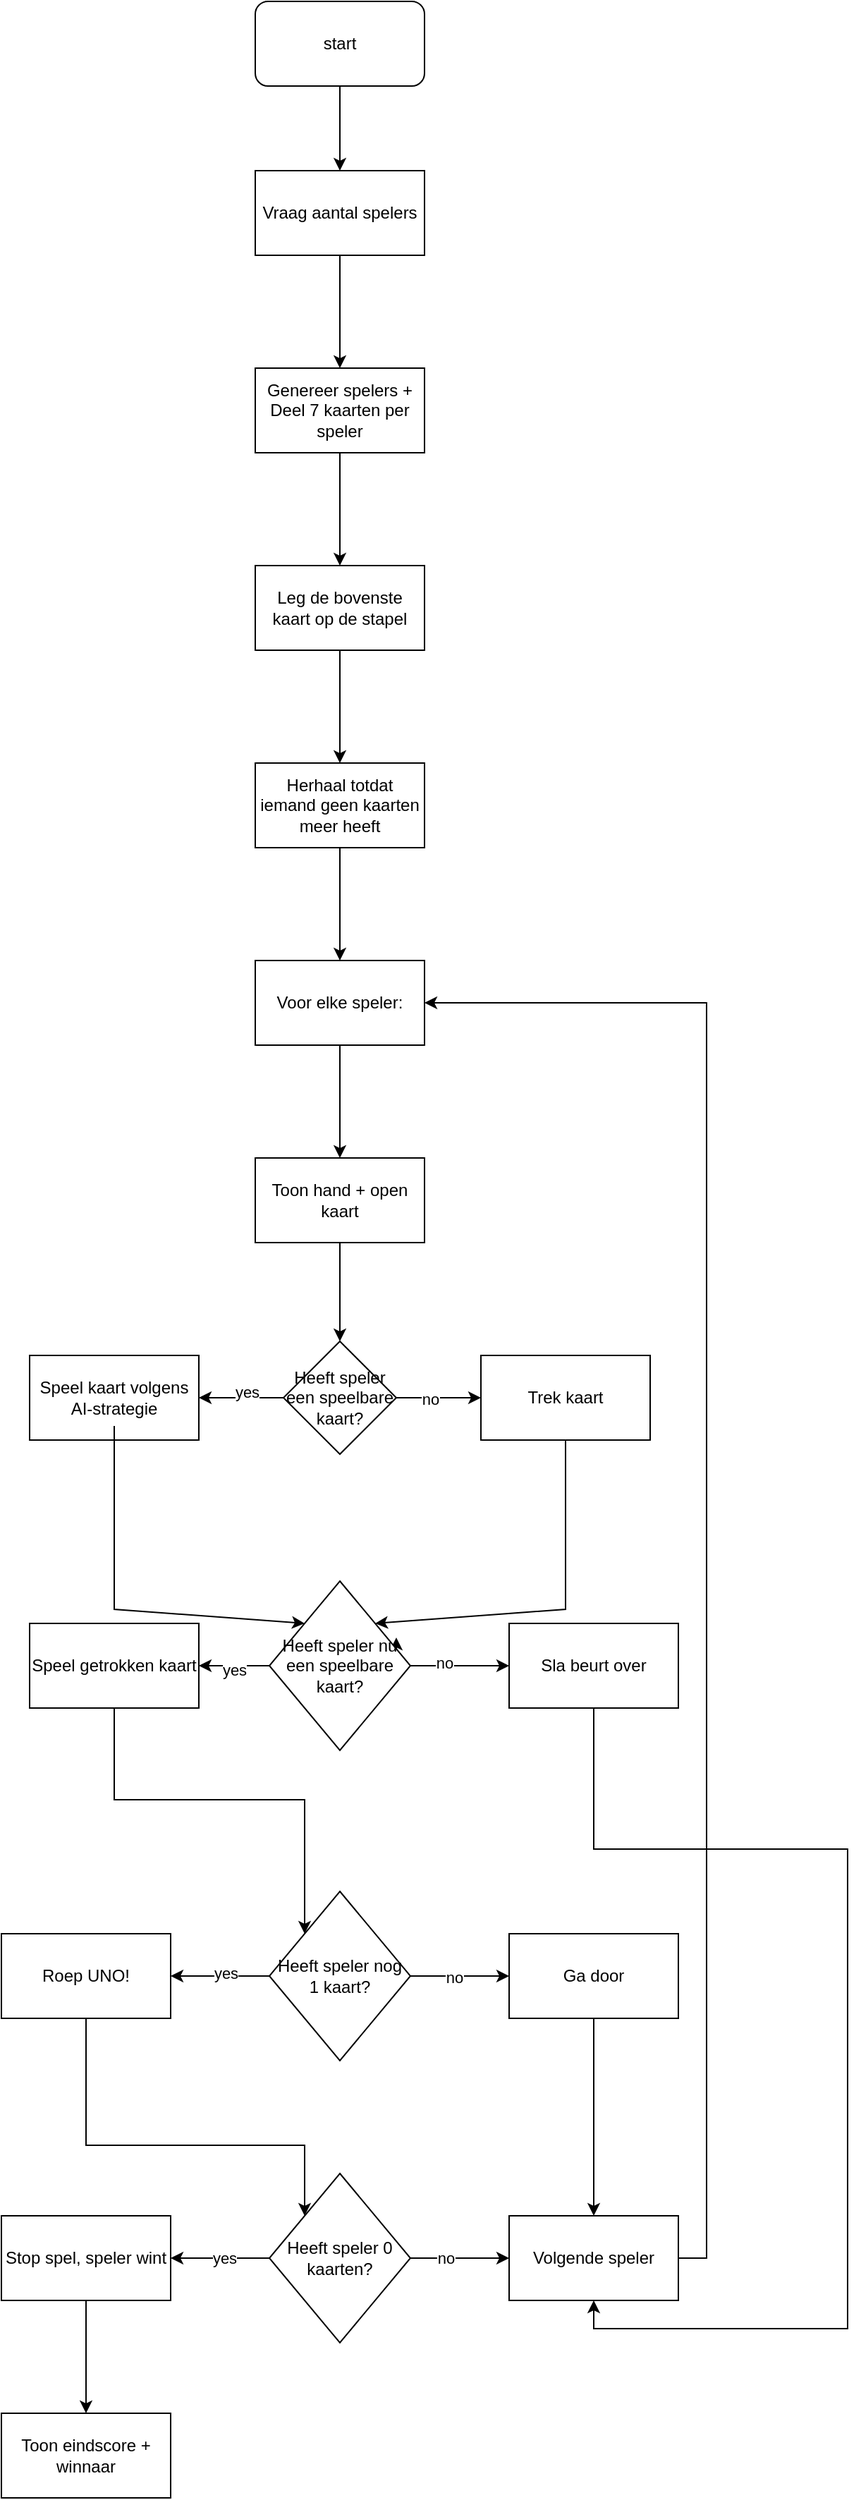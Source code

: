 <mxfile version="27.0.6">
  <diagram name="Pagina-1" id="78qvNJ7CUZDxVuWQFkL6">
    <mxGraphModel dx="2934" dy="1391" grid="1" gridSize="10" guides="1" tooltips="1" connect="1" arrows="1" fold="1" page="1" pageScale="1" pageWidth="827" pageHeight="1169" math="0" shadow="0">
      <root>
        <mxCell id="0" />
        <mxCell id="1" parent="0" />
        <mxCell id="7To4QfRpWMrjk9SUkqjW-9" value="" style="edgeStyle=orthogonalEdgeStyle;rounded=0;orthogonalLoop=1;jettySize=auto;html=1;" edge="1" parent="1" source="7To4QfRpWMrjk9SUkqjW-1" target="7To4QfRpWMrjk9SUkqjW-8">
          <mxGeometry relative="1" as="geometry" />
        </mxCell>
        <mxCell id="7To4QfRpWMrjk9SUkqjW-1" value="start" style="rounded=1;whiteSpace=wrap;html=1;" vertex="1" parent="1">
          <mxGeometry x="-690" y="280" width="120" height="60" as="geometry" />
        </mxCell>
        <mxCell id="7To4QfRpWMrjk9SUkqjW-11" value="" style="edgeStyle=orthogonalEdgeStyle;rounded=0;orthogonalLoop=1;jettySize=auto;html=1;" edge="1" parent="1" source="7To4QfRpWMrjk9SUkqjW-8" target="7To4QfRpWMrjk9SUkqjW-10">
          <mxGeometry relative="1" as="geometry" />
        </mxCell>
        <mxCell id="7To4QfRpWMrjk9SUkqjW-8" value="Vraag aantal spelers" style="rounded=0;whiteSpace=wrap;html=1;" vertex="1" parent="1">
          <mxGeometry x="-690" y="400" width="120" height="60" as="geometry" />
        </mxCell>
        <mxCell id="7To4QfRpWMrjk9SUkqjW-13" value="" style="edgeStyle=orthogonalEdgeStyle;rounded=0;orthogonalLoop=1;jettySize=auto;html=1;" edge="1" parent="1" source="7To4QfRpWMrjk9SUkqjW-10" target="7To4QfRpWMrjk9SUkqjW-12">
          <mxGeometry relative="1" as="geometry" />
        </mxCell>
        <mxCell id="7To4QfRpWMrjk9SUkqjW-10" value="Genereer spelers + Deel 7 kaarten per speler" style="rounded=0;whiteSpace=wrap;html=1;" vertex="1" parent="1">
          <mxGeometry x="-690" y="540" width="120" height="60" as="geometry" />
        </mxCell>
        <mxCell id="7To4QfRpWMrjk9SUkqjW-15" value="" style="edgeStyle=orthogonalEdgeStyle;rounded=0;orthogonalLoop=1;jettySize=auto;html=1;" edge="1" parent="1" source="7To4QfRpWMrjk9SUkqjW-12" target="7To4QfRpWMrjk9SUkqjW-14">
          <mxGeometry relative="1" as="geometry" />
        </mxCell>
        <mxCell id="7To4QfRpWMrjk9SUkqjW-12" value="Leg de bovenste kaart op de stapel" style="rounded=0;whiteSpace=wrap;html=1;" vertex="1" parent="1">
          <mxGeometry x="-690" y="680" width="120" height="60" as="geometry" />
        </mxCell>
        <mxCell id="7To4QfRpWMrjk9SUkqjW-17" value="" style="edgeStyle=orthogonalEdgeStyle;rounded=0;orthogonalLoop=1;jettySize=auto;html=1;" edge="1" parent="1" source="7To4QfRpWMrjk9SUkqjW-14" target="7To4QfRpWMrjk9SUkqjW-16">
          <mxGeometry relative="1" as="geometry" />
        </mxCell>
        <mxCell id="7To4QfRpWMrjk9SUkqjW-14" value="Herhaal totdat iemand geen kaarten meer heeft" style="rounded=0;whiteSpace=wrap;html=1;" vertex="1" parent="1">
          <mxGeometry x="-690" y="820" width="120" height="60" as="geometry" />
        </mxCell>
        <mxCell id="7To4QfRpWMrjk9SUkqjW-19" value="" style="edgeStyle=orthogonalEdgeStyle;rounded=0;orthogonalLoop=1;jettySize=auto;html=1;" edge="1" parent="1" source="7To4QfRpWMrjk9SUkqjW-16" target="7To4QfRpWMrjk9SUkqjW-18">
          <mxGeometry relative="1" as="geometry" />
        </mxCell>
        <mxCell id="7To4QfRpWMrjk9SUkqjW-16" value="Voor elke speler:" style="rounded=0;whiteSpace=wrap;html=1;" vertex="1" parent="1">
          <mxGeometry x="-690" y="960" width="120" height="60" as="geometry" />
        </mxCell>
        <mxCell id="7To4QfRpWMrjk9SUkqjW-21" value="" style="edgeStyle=orthogonalEdgeStyle;rounded=0;orthogonalLoop=1;jettySize=auto;html=1;" edge="1" parent="1" source="7To4QfRpWMrjk9SUkqjW-18" target="7To4QfRpWMrjk9SUkqjW-20">
          <mxGeometry relative="1" as="geometry" />
        </mxCell>
        <mxCell id="7To4QfRpWMrjk9SUkqjW-18" value="Toon hand + open kaart" style="rounded=0;whiteSpace=wrap;html=1;" vertex="1" parent="1">
          <mxGeometry x="-690" y="1100" width="120" height="60" as="geometry" />
        </mxCell>
        <mxCell id="7To4QfRpWMrjk9SUkqjW-25" value="" style="edgeStyle=orthogonalEdgeStyle;rounded=0;orthogonalLoop=1;jettySize=auto;html=1;" edge="1" parent="1" source="7To4QfRpWMrjk9SUkqjW-20" target="7To4QfRpWMrjk9SUkqjW-24">
          <mxGeometry relative="1" as="geometry" />
        </mxCell>
        <mxCell id="7To4QfRpWMrjk9SUkqjW-29" value="yes" style="edgeLabel;html=1;align=center;verticalAlign=middle;resizable=0;points=[];" vertex="1" connectable="0" parent="7To4QfRpWMrjk9SUkqjW-25">
          <mxGeometry x="-0.12" y="-4" relative="1" as="geometry">
            <mxPoint as="offset" />
          </mxGeometry>
        </mxCell>
        <mxCell id="7To4QfRpWMrjk9SUkqjW-27" value="" style="edgeStyle=orthogonalEdgeStyle;rounded=0;orthogonalLoop=1;jettySize=auto;html=1;" edge="1" parent="1" source="7To4QfRpWMrjk9SUkqjW-20" target="7To4QfRpWMrjk9SUkqjW-26">
          <mxGeometry relative="1" as="geometry" />
        </mxCell>
        <mxCell id="7To4QfRpWMrjk9SUkqjW-30" value="no" style="edgeLabel;html=1;align=center;verticalAlign=middle;resizable=0;points=[];" vertex="1" connectable="0" parent="7To4QfRpWMrjk9SUkqjW-27">
          <mxGeometry x="-0.213" y="-1" relative="1" as="geometry">
            <mxPoint as="offset" />
          </mxGeometry>
        </mxCell>
        <mxCell id="7To4QfRpWMrjk9SUkqjW-20" value="Heeft speler een speelbare kaart?" style="rhombus;whiteSpace=wrap;html=1;rounded=0;" vertex="1" parent="1">
          <mxGeometry x="-670" y="1230" width="80" height="80" as="geometry" />
        </mxCell>
        <mxCell id="7To4QfRpWMrjk9SUkqjW-24" value="Speel kaart volgens AI-strategie" style="whiteSpace=wrap;html=1;rounded=0;" vertex="1" parent="1">
          <mxGeometry x="-850" y="1240" width="120" height="60" as="geometry" />
        </mxCell>
        <mxCell id="7To4QfRpWMrjk9SUkqjW-26" value="Trek kaart" style="whiteSpace=wrap;html=1;rounded=0;" vertex="1" parent="1">
          <mxGeometry x="-530" y="1240" width="120" height="60" as="geometry" />
        </mxCell>
        <mxCell id="7To4QfRpWMrjk9SUkqjW-34" style="edgeStyle=orthogonalEdgeStyle;rounded=0;orthogonalLoop=1;jettySize=auto;html=1;exitX=1;exitY=0.5;exitDx=0;exitDy=0;" edge="1" parent="1" source="7To4QfRpWMrjk9SUkqjW-28">
          <mxGeometry relative="1" as="geometry">
            <mxPoint x="-590" y="1440" as="targetPoint" />
          </mxGeometry>
        </mxCell>
        <mxCell id="7To4QfRpWMrjk9SUkqjW-36" value="" style="edgeStyle=orthogonalEdgeStyle;rounded=0;orthogonalLoop=1;jettySize=auto;html=1;" edge="1" parent="1" source="7To4QfRpWMrjk9SUkqjW-28" target="7To4QfRpWMrjk9SUkqjW-35">
          <mxGeometry relative="1" as="geometry" />
        </mxCell>
        <mxCell id="7To4QfRpWMrjk9SUkqjW-40" value="no" style="edgeLabel;html=1;align=center;verticalAlign=middle;resizable=0;points=[];" vertex="1" connectable="0" parent="7To4QfRpWMrjk9SUkqjW-36">
          <mxGeometry x="-0.309" y="2" relative="1" as="geometry">
            <mxPoint as="offset" />
          </mxGeometry>
        </mxCell>
        <mxCell id="7To4QfRpWMrjk9SUkqjW-38" value="" style="edgeStyle=orthogonalEdgeStyle;rounded=0;orthogonalLoop=1;jettySize=auto;html=1;" edge="1" parent="1" source="7To4QfRpWMrjk9SUkqjW-28" target="7To4QfRpWMrjk9SUkqjW-37">
          <mxGeometry relative="1" as="geometry" />
        </mxCell>
        <mxCell id="7To4QfRpWMrjk9SUkqjW-39" value="yes" style="edgeLabel;html=1;align=center;verticalAlign=middle;resizable=0;points=[];" vertex="1" connectable="0" parent="7To4QfRpWMrjk9SUkqjW-38">
          <mxGeometry x="-0.008" y="3" relative="1" as="geometry">
            <mxPoint as="offset" />
          </mxGeometry>
        </mxCell>
        <mxCell id="7To4QfRpWMrjk9SUkqjW-28" value="Heeft speler nu een speelbare kaart?" style="rhombus;whiteSpace=wrap;html=1;" vertex="1" parent="1">
          <mxGeometry x="-680" y="1400" width="100" height="120" as="geometry" />
        </mxCell>
        <mxCell id="7To4QfRpWMrjk9SUkqjW-32" value="" style="endArrow=classic;html=1;rounded=0;exitX=0.5;exitY=1;exitDx=0;exitDy=0;entryX=1;entryY=0;entryDx=0;entryDy=0;" edge="1" parent="1" source="7To4QfRpWMrjk9SUkqjW-26" target="7To4QfRpWMrjk9SUkqjW-28">
          <mxGeometry width="50" height="50" relative="1" as="geometry">
            <mxPoint x="-470" y="1460" as="sourcePoint" />
            <mxPoint x="-420" y="1410" as="targetPoint" />
            <Array as="points">
              <mxPoint x="-470" y="1420" />
            </Array>
          </mxGeometry>
        </mxCell>
        <mxCell id="7To4QfRpWMrjk9SUkqjW-33" value="" style="endArrow=classic;html=1;rounded=0;exitX=0.5;exitY=1;exitDx=0;exitDy=0;" edge="1" parent="1">
          <mxGeometry width="50" height="50" relative="1" as="geometry">
            <mxPoint x="-790" y="1290" as="sourcePoint" />
            <mxPoint x="-655" y="1430" as="targetPoint" />
            <Array as="points">
              <mxPoint x="-790" y="1360" />
              <mxPoint x="-790" y="1370" />
              <mxPoint x="-790" y="1420" />
            </Array>
          </mxGeometry>
        </mxCell>
        <mxCell id="7To4QfRpWMrjk9SUkqjW-45" style="edgeStyle=orthogonalEdgeStyle;rounded=0;orthogonalLoop=1;jettySize=auto;html=1;exitX=0.5;exitY=1;exitDx=0;exitDy=0;entryX=0.5;entryY=1;entryDx=0;entryDy=0;" edge="1" parent="1" source="7To4QfRpWMrjk9SUkqjW-35" target="7To4QfRpWMrjk9SUkqjW-57">
          <mxGeometry relative="1" as="geometry">
            <Array as="points">
              <mxPoint x="-450" y="1590" />
              <mxPoint x="-270" y="1590" />
              <mxPoint x="-270" y="1930" />
              <mxPoint x="-450" y="1930" />
            </Array>
          </mxGeometry>
        </mxCell>
        <mxCell id="7To4QfRpWMrjk9SUkqjW-35" value="Sla beurt over" style="whiteSpace=wrap;html=1;" vertex="1" parent="1">
          <mxGeometry x="-510" y="1430" width="120" height="60" as="geometry" />
        </mxCell>
        <mxCell id="7To4QfRpWMrjk9SUkqjW-46" style="edgeStyle=orthogonalEdgeStyle;rounded=0;orthogonalLoop=1;jettySize=auto;html=1;exitX=0.5;exitY=1;exitDx=0;exitDy=0;entryX=0;entryY=0;entryDx=0;entryDy=0;" edge="1" parent="1" source="7To4QfRpWMrjk9SUkqjW-37" target="7To4QfRpWMrjk9SUkqjW-43">
          <mxGeometry relative="1" as="geometry" />
        </mxCell>
        <mxCell id="7To4QfRpWMrjk9SUkqjW-37" value="Speel getrokken kaart" style="whiteSpace=wrap;html=1;" vertex="1" parent="1">
          <mxGeometry x="-850" y="1430" width="120" height="60" as="geometry" />
        </mxCell>
        <mxCell id="7To4QfRpWMrjk9SUkqjW-48" value="" style="edgeStyle=orthogonalEdgeStyle;rounded=0;orthogonalLoop=1;jettySize=auto;html=1;" edge="1" parent="1" source="7To4QfRpWMrjk9SUkqjW-43" target="7To4QfRpWMrjk9SUkqjW-47">
          <mxGeometry relative="1" as="geometry" />
        </mxCell>
        <mxCell id="7To4QfRpWMrjk9SUkqjW-51" value="no" style="edgeLabel;html=1;align=center;verticalAlign=middle;resizable=0;points=[];" vertex="1" connectable="0" parent="7To4QfRpWMrjk9SUkqjW-48">
          <mxGeometry x="-0.109" y="-1" relative="1" as="geometry">
            <mxPoint as="offset" />
          </mxGeometry>
        </mxCell>
        <mxCell id="7To4QfRpWMrjk9SUkqjW-50" value="" style="edgeStyle=orthogonalEdgeStyle;rounded=0;orthogonalLoop=1;jettySize=auto;html=1;" edge="1" parent="1" source="7To4QfRpWMrjk9SUkqjW-43" target="7To4QfRpWMrjk9SUkqjW-49">
          <mxGeometry relative="1" as="geometry" />
        </mxCell>
        <mxCell id="7To4QfRpWMrjk9SUkqjW-52" value="yes" style="edgeLabel;html=1;align=center;verticalAlign=middle;resizable=0;points=[];" vertex="1" connectable="0" parent="7To4QfRpWMrjk9SUkqjW-50">
          <mxGeometry x="-0.12" y="-2" relative="1" as="geometry">
            <mxPoint as="offset" />
          </mxGeometry>
        </mxCell>
        <mxCell id="7To4QfRpWMrjk9SUkqjW-43" value="Heeft speler nog 1 kaart?" style="rhombus;whiteSpace=wrap;html=1;" vertex="1" parent="1">
          <mxGeometry x="-680" y="1620" width="100" height="120" as="geometry" />
        </mxCell>
        <mxCell id="7To4QfRpWMrjk9SUkqjW-55" style="edgeStyle=orthogonalEdgeStyle;rounded=0;orthogonalLoop=1;jettySize=auto;html=1;entryX=0.5;entryY=0;entryDx=0;entryDy=0;" edge="1" parent="1" source="7To4QfRpWMrjk9SUkqjW-47" target="7To4QfRpWMrjk9SUkqjW-57">
          <mxGeometry relative="1" as="geometry">
            <Array as="points">
              <mxPoint x="-450" y="1820" />
              <mxPoint x="-450" y="1820" />
            </Array>
          </mxGeometry>
        </mxCell>
        <mxCell id="7To4QfRpWMrjk9SUkqjW-47" value="Ga door" style="whiteSpace=wrap;html=1;" vertex="1" parent="1">
          <mxGeometry x="-510" y="1650" width="120" height="60" as="geometry" />
        </mxCell>
        <mxCell id="7To4QfRpWMrjk9SUkqjW-56" style="edgeStyle=orthogonalEdgeStyle;rounded=0;orthogonalLoop=1;jettySize=auto;html=1;exitX=0.5;exitY=1;exitDx=0;exitDy=0;entryX=0;entryY=0;entryDx=0;entryDy=0;" edge="1" parent="1" source="7To4QfRpWMrjk9SUkqjW-49" target="7To4QfRpWMrjk9SUkqjW-53">
          <mxGeometry relative="1" as="geometry">
            <Array as="points">
              <mxPoint x="-810" y="1800" />
              <mxPoint x="-655" y="1800" />
            </Array>
          </mxGeometry>
        </mxCell>
        <mxCell id="7To4QfRpWMrjk9SUkqjW-49" value="Roep UNO!" style="whiteSpace=wrap;html=1;" vertex="1" parent="1">
          <mxGeometry x="-870" y="1650" width="120" height="60" as="geometry" />
        </mxCell>
        <mxCell id="7To4QfRpWMrjk9SUkqjW-58" value="" style="edgeStyle=orthogonalEdgeStyle;rounded=0;orthogonalLoop=1;jettySize=auto;html=1;" edge="1" parent="1" source="7To4QfRpWMrjk9SUkqjW-53" target="7To4QfRpWMrjk9SUkqjW-57">
          <mxGeometry relative="1" as="geometry" />
        </mxCell>
        <mxCell id="7To4QfRpWMrjk9SUkqjW-62" value="no" style="edgeLabel;html=1;align=center;verticalAlign=middle;resizable=0;points=[];" vertex="1" connectable="0" parent="7To4QfRpWMrjk9SUkqjW-58">
          <mxGeometry x="-0.28" relative="1" as="geometry">
            <mxPoint as="offset" />
          </mxGeometry>
        </mxCell>
        <mxCell id="7To4QfRpWMrjk9SUkqjW-60" value="" style="edgeStyle=orthogonalEdgeStyle;rounded=0;orthogonalLoop=1;jettySize=auto;html=1;" edge="1" parent="1" source="7To4QfRpWMrjk9SUkqjW-53" target="7To4QfRpWMrjk9SUkqjW-59">
          <mxGeometry relative="1" as="geometry" />
        </mxCell>
        <mxCell id="7To4QfRpWMrjk9SUkqjW-61" value="yes" style="edgeLabel;html=1;align=center;verticalAlign=middle;resizable=0;points=[];" vertex="1" connectable="0" parent="7To4QfRpWMrjk9SUkqjW-60">
          <mxGeometry x="-0.091" relative="1" as="geometry">
            <mxPoint as="offset" />
          </mxGeometry>
        </mxCell>
        <mxCell id="7To4QfRpWMrjk9SUkqjW-53" value="Heeft speler 0 kaarten?" style="rhombus;whiteSpace=wrap;html=1;" vertex="1" parent="1">
          <mxGeometry x="-680" y="1820" width="100" height="120" as="geometry" />
        </mxCell>
        <mxCell id="7To4QfRpWMrjk9SUkqjW-64" style="edgeStyle=orthogonalEdgeStyle;rounded=0;orthogonalLoop=1;jettySize=auto;html=1;exitX=1;exitY=0.5;exitDx=0;exitDy=0;entryX=1;entryY=0.5;entryDx=0;entryDy=0;" edge="1" parent="1" source="7To4QfRpWMrjk9SUkqjW-57" target="7To4QfRpWMrjk9SUkqjW-16">
          <mxGeometry relative="1" as="geometry" />
        </mxCell>
        <mxCell id="7To4QfRpWMrjk9SUkqjW-57" value="Volgende speler" style="whiteSpace=wrap;html=1;" vertex="1" parent="1">
          <mxGeometry x="-510" y="1850" width="120" height="60" as="geometry" />
        </mxCell>
        <mxCell id="7To4QfRpWMrjk9SUkqjW-66" value="" style="edgeStyle=orthogonalEdgeStyle;rounded=0;orthogonalLoop=1;jettySize=auto;html=1;" edge="1" parent="1" source="7To4QfRpWMrjk9SUkqjW-59" target="7To4QfRpWMrjk9SUkqjW-65">
          <mxGeometry relative="1" as="geometry" />
        </mxCell>
        <mxCell id="7To4QfRpWMrjk9SUkqjW-59" value="Stop spel, speler wint" style="whiteSpace=wrap;html=1;" vertex="1" parent="1">
          <mxGeometry x="-870" y="1850" width="120" height="60" as="geometry" />
        </mxCell>
        <mxCell id="7To4QfRpWMrjk9SUkqjW-65" value="Toon eindscore + winnaar" style="whiteSpace=wrap;html=1;" vertex="1" parent="1">
          <mxGeometry x="-870" y="1990" width="120" height="60" as="geometry" />
        </mxCell>
      </root>
    </mxGraphModel>
  </diagram>
</mxfile>
